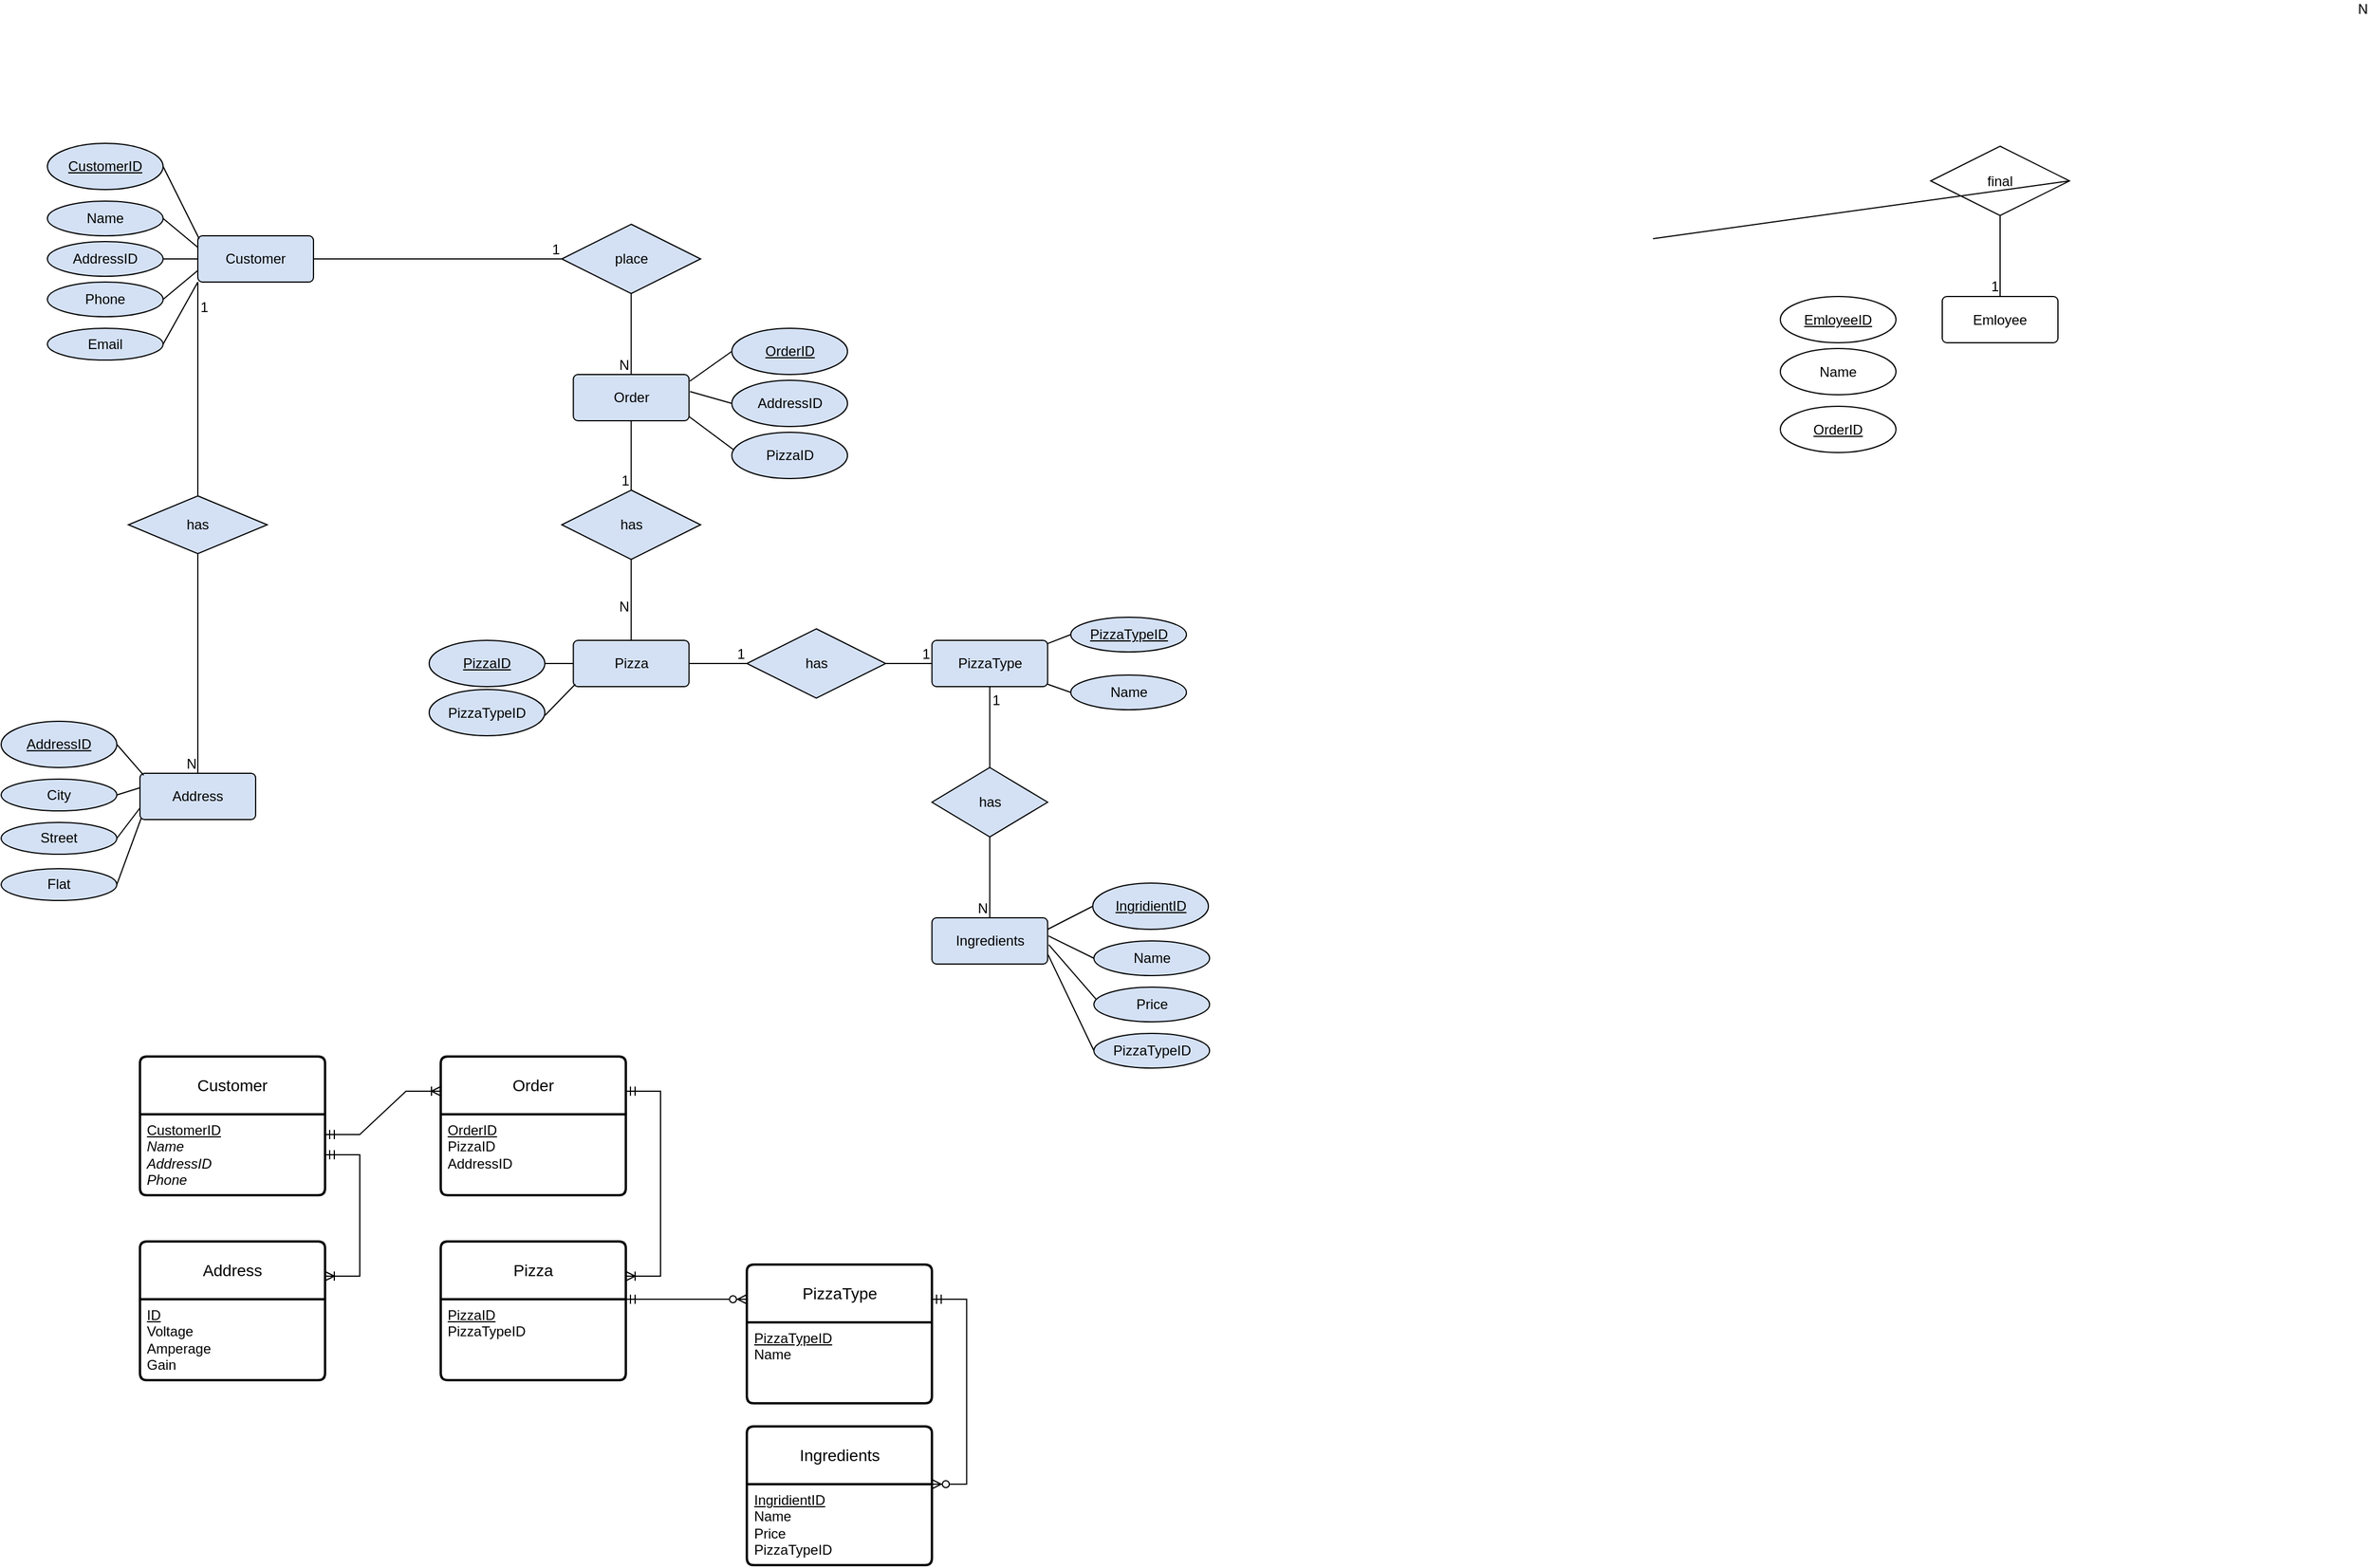 <mxfile version="21.0.2" type="device" pages="2"><diagram name="Страница 1" id="rEciuBfpplDQU4fKzlG1"><mxGraphModel dx="1990" dy="1070" grid="1" gridSize="10" guides="1" tooltips="1" connect="1" arrows="1" fold="1" page="1" pageScale="1" pageWidth="827" pageHeight="1169" math="0" shadow="0"><root><mxCell id="0"/><mxCell id="1" parent="0"/><mxCell id="e5_ZmdrkNntv8bSjDF4--1" value="&lt;div&gt;&lt;br&gt;&lt;/div&gt;&lt;div&gt;Customer&lt;/div&gt;&lt;div&gt;&lt;br&gt;&lt;/div&gt;" style="rounded=1;arcSize=10;whiteSpace=wrap;html=1;align=center;fillColor=#D4E1F5;" parent="1" vertex="1"><mxGeometry x="450" y="240" width="100" height="40" as="geometry"/></mxCell><mxCell id="e5_ZmdrkNntv8bSjDF4--2" value="CustomerID" style="ellipse;whiteSpace=wrap;html=1;align=center;fontStyle=4;fillColor=#D4E1F5;" parent="1" vertex="1"><mxGeometry x="320" y="160" width="100" height="40" as="geometry"/></mxCell><mxCell id="e5_ZmdrkNntv8bSjDF4--3" value="&lt;div&gt;Address&lt;/div&gt;" style="rounded=1;arcSize=10;whiteSpace=wrap;html=1;align=center;fillColor=#D4E1F5;" parent="1" vertex="1"><mxGeometry x="400" y="705" width="100" height="40" as="geometry"/></mxCell><mxCell id="e5_ZmdrkNntv8bSjDF4--6" value="&lt;div&gt;Order&lt;/div&gt;" style="rounded=1;arcSize=10;whiteSpace=wrap;html=1;align=center;fillColor=#D4E1F5;" parent="1" vertex="1"><mxGeometry x="774.64" y="360" width="100" height="40" as="geometry"/></mxCell><mxCell id="e5_ZmdrkNntv8bSjDF4--9" value="&lt;div&gt;Pizza&lt;/div&gt;" style="rounded=1;arcSize=10;whiteSpace=wrap;html=1;align=center;fillColor=#D4E1F5;" parent="1" vertex="1"><mxGeometry x="774.64" y="590" width="100" height="40" as="geometry"/></mxCell><mxCell id="e5_ZmdrkNntv8bSjDF4--10" value="" style="endArrow=none;html=1;rounded=0;exitX=0.5;exitY=1;exitDx=0;exitDy=0;entryX=0.5;entryY=0;entryDx=0;entryDy=0;fillColor=#D4E1F5;" parent="1" source="e5_ZmdrkNntv8bSjDF4--23" target="e5_ZmdrkNntv8bSjDF4--9" edge="1"><mxGeometry relative="1" as="geometry"><mxPoint x="584.64" y="470" as="sourcePoint"/><mxPoint x="874.64" y="580" as="targetPoint"/></mxGeometry></mxCell><mxCell id="e5_ZmdrkNntv8bSjDF4--11" value="N" style="resizable=0;html=1;whiteSpace=wrap;align=right;verticalAlign=bottom;fillColor=#D4E1F5;" parent="e5_ZmdrkNntv8bSjDF4--10" connectable="0" vertex="1"><mxGeometry x="1" relative="1" as="geometry"><mxPoint y="-21" as="offset"/></mxGeometry></mxCell><mxCell id="e5_ZmdrkNntv8bSjDF4--12" value="&lt;div&gt;PizzaType&lt;/div&gt;" style="rounded=1;arcSize=10;whiteSpace=wrap;html=1;align=center;fillColor=#D4E1F5;" parent="1" vertex="1"><mxGeometry x="1084.64" y="590" width="100" height="40" as="geometry"/></mxCell><mxCell id="e5_ZmdrkNntv8bSjDF4--13" value="place" style="shape=rhombus;perimeter=rhombusPerimeter;whiteSpace=wrap;html=1;align=center;fillColor=#D4E1F5;" parent="1" vertex="1"><mxGeometry x="764.64" y="230" width="120" height="60" as="geometry"/></mxCell><mxCell id="e5_ZmdrkNntv8bSjDF4--14" value="has" style="shape=rhombus;perimeter=rhombusPerimeter;whiteSpace=wrap;html=1;align=center;fillColor=#D4E1F5;" parent="1" vertex="1"><mxGeometry x="390" y="465" width="120" height="50" as="geometry"/></mxCell><mxCell id="e5_ZmdrkNntv8bSjDF4--15" value="" style="endArrow=none;html=1;rounded=0;entryX=0;entryY=1;entryDx=0;entryDy=0;exitX=0.5;exitY=0;exitDx=0;exitDy=0;fillColor=#D4E1F5;" parent="1" source="e5_ZmdrkNntv8bSjDF4--14" target="e5_ZmdrkNntv8bSjDF4--1" edge="1"><mxGeometry relative="1" as="geometry"><mxPoint x="410" y="460" as="sourcePoint"/><mxPoint x="570" y="460" as="targetPoint"/><Array as="points"><mxPoint x="450" y="280"/></Array></mxGeometry></mxCell><mxCell id="e5_ZmdrkNntv8bSjDF4--16" value="1" style="resizable=0;html=1;whiteSpace=wrap;align=right;verticalAlign=bottom;fillColor=#D4E1F5;" parent="e5_ZmdrkNntv8bSjDF4--15" connectable="0" vertex="1"><mxGeometry x="1" relative="1" as="geometry"><mxPoint x="10" y="30" as="offset"/></mxGeometry></mxCell><mxCell id="e5_ZmdrkNntv8bSjDF4--17" value="" style="endArrow=none;html=1;rounded=0;exitX=0.5;exitY=1;exitDx=0;exitDy=0;entryX=0.5;entryY=0;entryDx=0;entryDy=0;fillColor=#D4E1F5;" parent="1" source="e5_ZmdrkNntv8bSjDF4--14" target="e5_ZmdrkNntv8bSjDF4--3" edge="1"><mxGeometry relative="1" as="geometry"><mxPoint x="670" y="717.5" as="sourcePoint"/><mxPoint x="830" y="717.5" as="targetPoint"/></mxGeometry></mxCell><mxCell id="e5_ZmdrkNntv8bSjDF4--18" value="N" style="resizable=0;html=1;whiteSpace=wrap;align=right;verticalAlign=bottom;fillColor=#D4E1F5;" parent="e5_ZmdrkNntv8bSjDF4--17" connectable="0" vertex="1"><mxGeometry x="1" relative="1" as="geometry"/></mxCell><mxCell id="e5_ZmdrkNntv8bSjDF4--19" value="" style="endArrow=none;html=1;rounded=0;exitX=1;exitY=0.5;exitDx=0;exitDy=0;entryX=0;entryY=0.5;entryDx=0;entryDy=0;fillColor=#D4E1F5;" parent="1" source="e5_ZmdrkNntv8bSjDF4--1" target="e5_ZmdrkNntv8bSjDF4--13" edge="1"><mxGeometry relative="1" as="geometry"><mxPoint x="410" y="460" as="sourcePoint"/><mxPoint x="570" y="460" as="targetPoint"/></mxGeometry></mxCell><mxCell id="e5_ZmdrkNntv8bSjDF4--20" value="1" style="resizable=0;html=1;whiteSpace=wrap;align=right;verticalAlign=bottom;fillColor=#D4E1F5;" parent="e5_ZmdrkNntv8bSjDF4--19" connectable="0" vertex="1"><mxGeometry x="1" relative="1" as="geometry"/></mxCell><mxCell id="e5_ZmdrkNntv8bSjDF4--21" value="" style="endArrow=none;html=1;rounded=0;entryX=0.5;entryY=0;entryDx=0;entryDy=0;fillColor=#D4E1F5;" parent="1" source="e5_ZmdrkNntv8bSjDF4--13" target="e5_ZmdrkNntv8bSjDF4--6" edge="1"><mxGeometry relative="1" as="geometry"><mxPoint x="494.64" y="430" as="sourcePoint"/><mxPoint x="654.64" y="430" as="targetPoint"/></mxGeometry></mxCell><mxCell id="e5_ZmdrkNntv8bSjDF4--22" value="N" style="resizable=0;html=1;whiteSpace=wrap;align=right;verticalAlign=bottom;fillColor=#D4E1F5;" parent="e5_ZmdrkNntv8bSjDF4--21" connectable="0" vertex="1"><mxGeometry x="1" relative="1" as="geometry"/></mxCell><mxCell id="e5_ZmdrkNntv8bSjDF4--23" value="has" style="shape=rhombus;perimeter=rhombusPerimeter;whiteSpace=wrap;html=1;align=center;fillColor=#D4E1F5;" parent="1" vertex="1"><mxGeometry x="764.64" y="460" width="120" height="60" as="geometry"/></mxCell><mxCell id="e5_ZmdrkNntv8bSjDF4--24" value="" style="endArrow=none;html=1;rounded=0;exitX=0.5;exitY=1;exitDx=0;exitDy=0;fillColor=#D4E1F5;" parent="1" source="e5_ZmdrkNntv8bSjDF4--6" target="e5_ZmdrkNntv8bSjDF4--23" edge="1"><mxGeometry relative="1" as="geometry"><mxPoint x="494.64" y="470" as="sourcePoint"/><mxPoint x="654.64" y="470" as="targetPoint"/></mxGeometry></mxCell><mxCell id="e5_ZmdrkNntv8bSjDF4--25" value="1" style="resizable=0;html=1;whiteSpace=wrap;align=right;verticalAlign=bottom;fillColor=#D4E1F5;" parent="e5_ZmdrkNntv8bSjDF4--24" connectable="0" vertex="1"><mxGeometry x="1" relative="1" as="geometry"/></mxCell><mxCell id="e5_ZmdrkNntv8bSjDF4--26" value="has" style="shape=rhombus;perimeter=rhombusPerimeter;whiteSpace=wrap;html=1;align=center;fillColor=#D4E1F5;" parent="1" vertex="1"><mxGeometry x="924.64" y="580" width="120" height="60" as="geometry"/></mxCell><mxCell id="e5_ZmdrkNntv8bSjDF4--27" value="" style="endArrow=none;html=1;rounded=0;exitX=1;exitY=0.5;exitDx=0;exitDy=0;entryX=0;entryY=0.5;entryDx=0;entryDy=0;fillColor=#D4E1F5;" parent="1" source="e5_ZmdrkNntv8bSjDF4--9" target="e5_ZmdrkNntv8bSjDF4--26" edge="1"><mxGeometry relative="1" as="geometry"><mxPoint x="824.64" y="580" as="sourcePoint"/><mxPoint x="984.64" y="580" as="targetPoint"/></mxGeometry></mxCell><mxCell id="e5_ZmdrkNntv8bSjDF4--28" value="1" style="resizable=0;html=1;whiteSpace=wrap;align=right;verticalAlign=bottom;fillColor=#D4E1F5;" parent="e5_ZmdrkNntv8bSjDF4--27" connectable="0" vertex="1"><mxGeometry x="1" relative="1" as="geometry"/></mxCell><mxCell id="e5_ZmdrkNntv8bSjDF4--30" value="" style="endArrow=none;html=1;rounded=0;exitX=1;exitY=0.5;exitDx=0;exitDy=0;entryX=0;entryY=0.5;entryDx=0;entryDy=0;fillColor=#D4E1F5;" parent="1" source="e5_ZmdrkNntv8bSjDF4--26" target="e5_ZmdrkNntv8bSjDF4--12" edge="1"><mxGeometry relative="1" as="geometry"><mxPoint x="824.64" y="580" as="sourcePoint"/><mxPoint x="984.64" y="580" as="targetPoint"/></mxGeometry></mxCell><mxCell id="e5_ZmdrkNntv8bSjDF4--31" value="1" style="resizable=0;html=1;whiteSpace=wrap;align=right;verticalAlign=bottom;fillColor=#D4E1F5;" parent="e5_ZmdrkNntv8bSjDF4--30" connectable="0" vertex="1"><mxGeometry x="1" relative="1" as="geometry"/></mxCell><mxCell id="e5_ZmdrkNntv8bSjDF4--32" value="has" style="shape=rhombus;perimeter=rhombusPerimeter;whiteSpace=wrap;html=1;align=center;fillColor=#D4E1F5;" parent="1" vertex="1"><mxGeometry x="1084.64" y="700" width="100" height="60" as="geometry"/></mxCell><mxCell id="e5_ZmdrkNntv8bSjDF4--34" value="Ingredients" style="rounded=1;arcSize=10;whiteSpace=wrap;html=1;align=center;fillColor=#D4E1F5;" parent="1" vertex="1"><mxGeometry x="1084.64" y="830" width="100" height="40" as="geometry"/></mxCell><mxCell id="e5_ZmdrkNntv8bSjDF4--35" value="" style="endArrow=none;html=1;rounded=0;exitX=0.5;exitY=1;exitDx=0;exitDy=0;entryX=0.5;entryY=0;entryDx=0;entryDy=0;fillColor=#D4E1F5;" parent="1" source="e5_ZmdrkNntv8bSjDF4--12" target="e5_ZmdrkNntv8bSjDF4--32" edge="1"><mxGeometry relative="1" as="geometry"><mxPoint x="784.64" y="680" as="sourcePoint"/><mxPoint x="1134.64" y="690" as="targetPoint"/></mxGeometry></mxCell><mxCell id="e5_ZmdrkNntv8bSjDF4--36" value="1" style="resizable=0;html=1;whiteSpace=wrap;align=left;verticalAlign=bottom;fillColor=#D4E1F5;" parent="e5_ZmdrkNntv8bSjDF4--35" connectable="0" vertex="1"><mxGeometry x="-1" relative="1" as="geometry"><mxPoint y="20" as="offset"/></mxGeometry></mxCell><mxCell id="e5_ZmdrkNntv8bSjDF4--39" value="" style="endArrow=none;html=1;rounded=0;exitX=0.5;exitY=1;exitDx=0;exitDy=0;entryX=0.5;entryY=0;entryDx=0;entryDy=0;fillColor=#D4E1F5;" parent="1" source="e5_ZmdrkNntv8bSjDF4--32" target="e5_ZmdrkNntv8bSjDF4--34" edge="1"><mxGeometry relative="1" as="geometry"><mxPoint x="794.64" y="710" as="sourcePoint"/><mxPoint x="1141.64" y="830" as="targetPoint"/></mxGeometry></mxCell><mxCell id="e5_ZmdrkNntv8bSjDF4--40" value="N" style="resizable=0;html=1;whiteSpace=wrap;align=right;verticalAlign=bottom;fillColor=#D4E1F5;" parent="e5_ZmdrkNntv8bSjDF4--39" connectable="0" vertex="1"><mxGeometry x="1" relative="1" as="geometry"/></mxCell><mxCell id="e5_ZmdrkNntv8bSjDF4--41" value="&lt;div&gt;Emloyee&lt;/div&gt;" style="rounded=1;arcSize=10;whiteSpace=wrap;html=1;align=center;" parent="1" vertex="1"><mxGeometry x="1958" y="292.5" width="100" height="40" as="geometry"/></mxCell><mxCell id="e5_ZmdrkNntv8bSjDF4--42" value="final" style="shape=rhombus;perimeter=rhombusPerimeter;whiteSpace=wrap;html=1;align=center;" parent="1" vertex="1"><mxGeometry x="1948" y="162.5" width="120" height="60" as="geometry"/></mxCell><mxCell id="e5_ZmdrkNntv8bSjDF4--43" value="" style="endArrow=none;html=1;rounded=0;exitX=1;exitY=0.5;exitDx=0;exitDy=0;" parent="1" source="e5_ZmdrkNntv8bSjDF4--42" edge="1"><mxGeometry relative="1" as="geometry"><mxPoint x="978" y="582.5" as="sourcePoint"/><mxPoint x="1708" y="242.5" as="targetPoint"/></mxGeometry></mxCell><mxCell id="e5_ZmdrkNntv8bSjDF4--44" value="N" style="resizable=0;html=1;whiteSpace=wrap;align=right;verticalAlign=bottom;" parent="e5_ZmdrkNntv8bSjDF4--43" connectable="0" vertex="1"><mxGeometry x="1" relative="1" as="geometry"><mxPoint x="620" y="-190" as="offset"/></mxGeometry></mxCell><mxCell id="e5_ZmdrkNntv8bSjDF4--45" value="" style="endArrow=none;html=1;rounded=0;exitX=0.5;exitY=1;exitDx=0;exitDy=0;entryX=0.5;entryY=0;entryDx=0;entryDy=0;" parent="1" source="e5_ZmdrkNntv8bSjDF4--42" target="e5_ZmdrkNntv8bSjDF4--41" edge="1"><mxGeometry relative="1" as="geometry"><mxPoint x="1958" y="352.5" as="sourcePoint"/><mxPoint x="2118" y="352.5" as="targetPoint"/></mxGeometry></mxCell><mxCell id="e5_ZmdrkNntv8bSjDF4--46" value="1" style="resizable=0;html=1;whiteSpace=wrap;align=right;verticalAlign=bottom;" parent="e5_ZmdrkNntv8bSjDF4--45" connectable="0" vertex="1"><mxGeometry x="1" relative="1" as="geometry"/></mxCell><mxCell id="e5_ZmdrkNntv8bSjDF4--47" value="AddressID" style="ellipse;whiteSpace=wrap;html=1;align=center;fontStyle=4;fillColor=#D4E1F5;" parent="1" vertex="1"><mxGeometry x="280" y="660" width="100" height="40" as="geometry"/></mxCell><mxCell id="e5_ZmdrkNntv8bSjDF4--48" value="City" style="ellipse;whiteSpace=wrap;html=1;align=center;fillColor=#D4E1F5;" parent="1" vertex="1"><mxGeometry x="280" y="710" width="100" height="27.5" as="geometry"/></mxCell><mxCell id="e5_ZmdrkNntv8bSjDF4--49" value="Street" style="ellipse;whiteSpace=wrap;html=1;align=center;fillColor=#D4E1F5;" parent="1" vertex="1"><mxGeometry x="280" y="747.5" width="100" height="27.5" as="geometry"/></mxCell><mxCell id="e5_ZmdrkNntv8bSjDF4--51" value="Flat" style="ellipse;whiteSpace=wrap;html=1;align=center;fillColor=#D4E1F5;" parent="1" vertex="1"><mxGeometry x="280" y="787.5" width="100" height="27.5" as="geometry"/></mxCell><mxCell id="e5_ZmdrkNntv8bSjDF4--52" value="Name" style="ellipse;whiteSpace=wrap;html=1;align=center;fillColor=#D4E1F5;" parent="1" vertex="1"><mxGeometry x="320" y="210" width="100" height="30" as="geometry"/></mxCell><mxCell id="e5_ZmdrkNntv8bSjDF4--53" value="AddressID" style="ellipse;whiteSpace=wrap;html=1;align=center;fillColor=#D4E1F5;" parent="1" vertex="1"><mxGeometry x="320" y="245" width="100" height="30" as="geometry"/></mxCell><mxCell id="e5_ZmdrkNntv8bSjDF4--55" value="Phone" style="ellipse;whiteSpace=wrap;html=1;align=center;fillColor=#D4E1F5;" parent="1" vertex="1"><mxGeometry x="320" y="280" width="100" height="30" as="geometry"/></mxCell><mxCell id="e5_ZmdrkNntv8bSjDF4--56" value="Email" style="ellipse;whiteSpace=wrap;html=1;align=center;fillColor=#D4E1F5;" parent="1" vertex="1"><mxGeometry x="320" y="320" width="100" height="27.5" as="geometry"/></mxCell><mxCell id="e5_ZmdrkNntv8bSjDF4--57" value="AddressID" style="ellipse;whiteSpace=wrap;html=1;align=center;fillColor=#D4E1F5;" parent="1" vertex="1"><mxGeometry x="911.64" y="365" width="100" height="40" as="geometry"/></mxCell><mxCell id="e5_ZmdrkNntv8bSjDF4--58" value="&lt;div&gt;PizzaID&lt;/div&gt;" style="ellipse;whiteSpace=wrap;html=1;align=center;fillColor=#D4E1F5;" parent="1" vertex="1"><mxGeometry x="911.64" y="410" width="100" height="40" as="geometry"/></mxCell><mxCell id="e5_ZmdrkNntv8bSjDF4--62" value="OrderID" style="ellipse;whiteSpace=wrap;html=1;align=center;fontStyle=4;fillColor=#D4E1F5;" parent="1" vertex="1"><mxGeometry x="911.64" y="320" width="100" height="40" as="geometry"/></mxCell><mxCell id="e5_ZmdrkNntv8bSjDF4--65" value="OrderID" style="ellipse;whiteSpace=wrap;html=1;align=center;fontStyle=4;" parent="1" vertex="1"><mxGeometry x="1818" y="387.5" width="100" height="40" as="geometry"/></mxCell><mxCell id="e5_ZmdrkNntv8bSjDF4--66" value="EmloyeeID" style="ellipse;whiteSpace=wrap;html=1;align=center;fontStyle=4;" parent="1" vertex="1"><mxGeometry x="1818" y="292.5" width="100" height="40" as="geometry"/></mxCell><mxCell id="e5_ZmdrkNntv8bSjDF4--68" value="Name" style="ellipse;whiteSpace=wrap;html=1;align=center;" parent="1" vertex="1"><mxGeometry x="1818" y="337.5" width="100" height="40" as="geometry"/></mxCell><mxCell id="e5_ZmdrkNntv8bSjDF4--70" value="PizzaTypeID" style="ellipse;whiteSpace=wrap;html=1;align=center;fillColor=#D4E1F5;" parent="1" vertex="1"><mxGeometry x="650" y="632.5" width="100" height="40" as="geometry"/></mxCell><mxCell id="e5_ZmdrkNntv8bSjDF4--72" value="PizzaID" style="ellipse;whiteSpace=wrap;html=1;align=center;fontStyle=4;fillColor=#D4E1F5;" parent="1" vertex="1"><mxGeometry x="650" y="590" width="100" height="40" as="geometry"/></mxCell><mxCell id="e5_ZmdrkNntv8bSjDF4--74" value="PizzaTypeID" style="ellipse;whiteSpace=wrap;html=1;align=center;fontStyle=4;fillColor=#D4E1F5;" parent="1" vertex="1"><mxGeometry x="1204.64" y="570" width="100" height="30" as="geometry"/></mxCell><mxCell id="e5_ZmdrkNntv8bSjDF4--75" value="IngridientID" style="ellipse;whiteSpace=wrap;html=1;align=center;fontStyle=4;fillColor=#D4E1F5;" parent="1" vertex="1"><mxGeometry x="1223.64" y="800" width="100" height="40" as="geometry"/></mxCell><mxCell id="e5_ZmdrkNntv8bSjDF4--76" value="Name" style="ellipse;whiteSpace=wrap;html=1;align=center;fillColor=#D4E1F5;" parent="1" vertex="1"><mxGeometry x="1224.64" y="850" width="100" height="29.99" as="geometry"/></mxCell><mxCell id="e5_ZmdrkNntv8bSjDF4--79" value="Name" style="ellipse;whiteSpace=wrap;html=1;align=center;fillColor=#D4E1F5;" parent="1" vertex="1"><mxGeometry x="1204.64" y="620" width="100" height="30" as="geometry"/></mxCell><mxCell id="e5_ZmdrkNntv8bSjDF4--80" value="Price" style="ellipse;whiteSpace=wrap;html=1;align=center;fillColor=#D4E1F5;" parent="1" vertex="1"><mxGeometry x="1224.64" y="889.99" width="100" height="30" as="geometry"/></mxCell><mxCell id="26LUE1kCoCb-VKDaHnzm-1" value="PizzaTypeID" style="ellipse;whiteSpace=wrap;html=1;align=center;fillColor=#D4E1F5;" vertex="1" parent="1"><mxGeometry x="1224.64" y="929.99" width="100" height="29.99" as="geometry"/></mxCell><mxCell id="26LUE1kCoCb-VKDaHnzm-5" value="" style="endArrow=none;html=1;rounded=0;exitX=0.998;exitY=0.947;exitDx=0;exitDy=0;entryX=0;entryY=0.5;entryDx=0;entryDy=0;exitPerimeter=0;fillColor=#D4E1F5;" edge="1" parent="1" source="e5_ZmdrkNntv8bSjDF4--12" target="e5_ZmdrkNntv8bSjDF4--79"><mxGeometry width="50" height="50" relative="1" as="geometry"><mxPoint x="1225.64" y="710" as="sourcePoint"/><mxPoint x="1275.64" y="660" as="targetPoint"/></mxGeometry></mxCell><mxCell id="26LUE1kCoCb-VKDaHnzm-7" value="" style="endArrow=none;html=1;rounded=0;exitX=1.002;exitY=0.067;exitDx=0;exitDy=0;exitPerimeter=0;entryX=0;entryY=0.5;entryDx=0;entryDy=0;fillColor=#D4E1F5;" edge="1" parent="1" source="e5_ZmdrkNntv8bSjDF4--12" target="e5_ZmdrkNntv8bSjDF4--74"><mxGeometry width="50" height="50" relative="1" as="geometry"><mxPoint x="1154.64" y="630" as="sourcePoint"/><mxPoint x="1214.64" y="580" as="targetPoint"/></mxGeometry></mxCell><mxCell id="26LUE1kCoCb-VKDaHnzm-8" value="" style="endArrow=none;html=1;rounded=0;entryX=0;entryY=0.5;entryDx=0;entryDy=0;exitX=1;exitY=0.25;exitDx=0;exitDy=0;fillColor=#D4E1F5;" edge="1" parent="1" source="e5_ZmdrkNntv8bSjDF4--34" target="e5_ZmdrkNntv8bSjDF4--75"><mxGeometry width="50" height="50" relative="1" as="geometry"><mxPoint x="1194.64" y="820" as="sourcePoint"/><mxPoint x="1214.64" y="853.5" as="targetPoint"/></mxGeometry></mxCell><mxCell id="26LUE1kCoCb-VKDaHnzm-9" value="" style="endArrow=none;html=1;rounded=0;entryX=0;entryY=0.5;entryDx=0;entryDy=0;exitX=1.007;exitY=0.393;exitDx=0;exitDy=0;exitPerimeter=0;fillColor=#D4E1F5;" edge="1" parent="1" source="e5_ZmdrkNntv8bSjDF4--34" target="e5_ZmdrkNntv8bSjDF4--76"><mxGeometry width="50" height="50" relative="1" as="geometry"><mxPoint x="1184.64" y="850" as="sourcePoint"/><mxPoint x="1223.64" y="848" as="targetPoint"/></mxGeometry></mxCell><mxCell id="26LUE1kCoCb-VKDaHnzm-10" value="" style="endArrow=none;html=1;rounded=0;entryX=0.022;entryY=0.36;entryDx=0;entryDy=0;entryPerimeter=0;exitX=1.01;exitY=0.582;exitDx=0;exitDy=0;exitPerimeter=0;fillColor=#D4E1F5;" edge="1" parent="1" source="e5_ZmdrkNntv8bSjDF4--34" target="e5_ZmdrkNntv8bSjDF4--80"><mxGeometry width="50" height="50" relative="1" as="geometry"><mxPoint x="1184.64" y="860" as="sourcePoint"/><mxPoint x="1213.64" y="879" as="targetPoint"/></mxGeometry></mxCell><mxCell id="26LUE1kCoCb-VKDaHnzm-11" value="" style="endArrow=none;html=1;rounded=0;entryX=0;entryY=0.5;entryDx=0;entryDy=0;exitX=1.004;exitY=0.799;exitDx=0;exitDy=0;exitPerimeter=0;fillColor=#D4E1F5;" edge="1" parent="1" source="e5_ZmdrkNntv8bSjDF4--34" target="26LUE1kCoCb-VKDaHnzm-1"><mxGeometry width="50" height="50" relative="1" as="geometry"><mxPoint x="1184.64" y="870" as="sourcePoint"/><mxPoint x="1235.64" y="931" as="targetPoint"/></mxGeometry></mxCell><mxCell id="26LUE1kCoCb-VKDaHnzm-14" value="" style="endArrow=none;html=1;rounded=0;entryX=0.017;entryY=0.947;entryDx=0;entryDy=0;exitX=1;exitY=0.563;exitDx=0;exitDy=0;entryPerimeter=0;exitPerimeter=0;fillColor=#D4E1F5;" edge="1" parent="1" source="e5_ZmdrkNntv8bSjDF4--70" target="e5_ZmdrkNntv8bSjDF4--9"><mxGeometry relative="1" as="geometry"><mxPoint x="749.995" y="645.858" as="sourcePoint"/><mxPoint x="864.64" y="680" as="targetPoint"/></mxGeometry></mxCell><mxCell id="26LUE1kCoCb-VKDaHnzm-15" value="" style="endArrow=none;html=1;rounded=0;entryX=0;entryY=0.5;entryDx=0;entryDy=0;exitX=1.007;exitY=0.144;exitDx=0;exitDy=0;exitPerimeter=0;fillColor=#D4E1F5;" edge="1" parent="1" source="e5_ZmdrkNntv8bSjDF4--6" target="e5_ZmdrkNntv8bSjDF4--62"><mxGeometry relative="1" as="geometry"><mxPoint x="844.64" y="390" as="sourcePoint"/><mxPoint x="1004.64" y="390" as="targetPoint"/></mxGeometry></mxCell><mxCell id="26LUE1kCoCb-VKDaHnzm-16" value="" style="endArrow=none;html=1;rounded=0;entryX=0;entryY=0.5;entryDx=0;entryDy=0;exitX=1.009;exitY=0.369;exitDx=0;exitDy=0;exitPerimeter=0;fillColor=#D4E1F5;" edge="1" parent="1" source="e5_ZmdrkNntv8bSjDF4--6" target="e5_ZmdrkNntv8bSjDF4--57"><mxGeometry relative="1" as="geometry"><mxPoint x="884.64" y="380" as="sourcePoint"/><mxPoint x="921.64" y="350" as="targetPoint"/></mxGeometry></mxCell><mxCell id="26LUE1kCoCb-VKDaHnzm-17" value="" style="endArrow=none;html=1;rounded=0;entryX=0.021;entryY=0.388;entryDx=0;entryDy=0;exitX=1.002;exitY=0.913;exitDx=0;exitDy=0;entryPerimeter=0;exitPerimeter=0;fillColor=#D4E1F5;" edge="1" parent="1" source="e5_ZmdrkNntv8bSjDF4--6" target="e5_ZmdrkNntv8bSjDF4--58"><mxGeometry relative="1" as="geometry"><mxPoint x="874.64" y="410" as="sourcePoint"/><mxPoint x="911.64" y="415" as="targetPoint"/></mxGeometry></mxCell><mxCell id="26LUE1kCoCb-VKDaHnzm-19" value="" style="endArrow=none;html=1;rounded=0;entryX=0;entryY=0.5;entryDx=0;entryDy=0;exitX=1;exitY=0.5;exitDx=0;exitDy=0;fillColor=#D4E1F5;" edge="1" parent="1" source="e5_ZmdrkNntv8bSjDF4--72" target="e5_ZmdrkNntv8bSjDF4--9"><mxGeometry relative="1" as="geometry"><mxPoint x="759.995" y="655.858" as="sourcePoint"/><mxPoint x="786" y="638" as="targetPoint"/></mxGeometry></mxCell><mxCell id="26LUE1kCoCb-VKDaHnzm-20" value="" style="endArrow=none;html=1;rounded=0;exitX=1;exitY=0.5;exitDx=0;exitDy=0;entryX=0.012;entryY=0.066;entryDx=0;entryDy=0;entryPerimeter=0;fillColor=#D4E1F5;" edge="1" parent="1" source="e5_ZmdrkNntv8bSjDF4--2" target="e5_ZmdrkNntv8bSjDF4--1"><mxGeometry width="50" height="50" relative="1" as="geometry"><mxPoint x="570" y="190" as="sourcePoint"/><mxPoint x="450" y="240" as="targetPoint"/></mxGeometry></mxCell><mxCell id="26LUE1kCoCb-VKDaHnzm-21" value="" style="endArrow=none;html=1;rounded=0;exitX=1;exitY=0.5;exitDx=0;exitDy=0;entryX=0;entryY=0.25;entryDx=0;entryDy=0;fillColor=#D4E1F5;" edge="1" parent="1" source="e5_ZmdrkNntv8bSjDF4--52" target="e5_ZmdrkNntv8bSjDF4--1"><mxGeometry width="50" height="50" relative="1" as="geometry"><mxPoint x="430" y="190" as="sourcePoint"/><mxPoint x="460" y="250" as="targetPoint"/></mxGeometry></mxCell><mxCell id="26LUE1kCoCb-VKDaHnzm-22" value="" style="endArrow=none;html=1;rounded=0;exitX=1;exitY=0.5;exitDx=0;exitDy=0;entryX=0;entryY=0.5;entryDx=0;entryDy=0;fillColor=#D4E1F5;" edge="1" parent="1" source="e5_ZmdrkNntv8bSjDF4--53" target="e5_ZmdrkNntv8bSjDF4--1"><mxGeometry width="50" height="50" relative="1" as="geometry"><mxPoint x="440" y="200" as="sourcePoint"/><mxPoint x="440" y="260" as="targetPoint"/></mxGeometry></mxCell><mxCell id="26LUE1kCoCb-VKDaHnzm-23" value="" style="endArrow=none;html=1;rounded=0;exitX=1;exitY=0.5;exitDx=0;exitDy=0;entryX=0;entryY=0.75;entryDx=0;entryDy=0;fillColor=#D4E1F5;" edge="1" parent="1" source="e5_ZmdrkNntv8bSjDF4--55" target="e5_ZmdrkNntv8bSjDF4--1"><mxGeometry width="50" height="50" relative="1" as="geometry"><mxPoint x="450" y="210" as="sourcePoint"/><mxPoint x="480" y="270" as="targetPoint"/></mxGeometry></mxCell><mxCell id="26LUE1kCoCb-VKDaHnzm-24" value="" style="endArrow=none;html=1;rounded=0;exitX=1;exitY=0.5;exitDx=0;exitDy=0;fillColor=#D4E1F5;" edge="1" parent="1" source="e5_ZmdrkNntv8bSjDF4--56"><mxGeometry width="50" height="50" relative="1" as="geometry"><mxPoint x="460" y="220" as="sourcePoint"/><mxPoint x="450" y="280" as="targetPoint"/></mxGeometry></mxCell><mxCell id="26LUE1kCoCb-VKDaHnzm-25" value="" style="endArrow=none;html=1;rounded=0;exitX=1;exitY=0.5;exitDx=0;exitDy=0;entryX=0.032;entryY=0.043;entryDx=0;entryDy=0;entryPerimeter=0;fillColor=#D4E1F5;" edge="1" parent="1" source="e5_ZmdrkNntv8bSjDF4--47" target="e5_ZmdrkNntv8bSjDF4--3"><mxGeometry width="50" height="50" relative="1" as="geometry"><mxPoint x="530" y="707.5" as="sourcePoint"/><mxPoint x="580" y="657.5" as="targetPoint"/></mxGeometry></mxCell><mxCell id="26LUE1kCoCb-VKDaHnzm-26" value="" style="endArrow=none;html=1;rounded=0;exitX=1;exitY=0.5;exitDx=0;exitDy=0;fillColor=#D4E1F5;" edge="1" parent="1" source="e5_ZmdrkNntv8bSjDF4--48"><mxGeometry width="50" height="50" relative="1" as="geometry"><mxPoint x="530" y="707.5" as="sourcePoint"/><mxPoint x="400" y="717.5" as="targetPoint"/></mxGeometry></mxCell><mxCell id="26LUE1kCoCb-VKDaHnzm-27" value="" style="endArrow=none;html=1;rounded=0;exitX=1;exitY=0.5;exitDx=0;exitDy=0;entryX=0;entryY=0.75;entryDx=0;entryDy=0;fillColor=#D4E1F5;" edge="1" parent="1" source="e5_ZmdrkNntv8bSjDF4--49" target="e5_ZmdrkNntv8bSjDF4--3"><mxGeometry width="50" height="50" relative="1" as="geometry"><mxPoint x="390" y="740.5" as="sourcePoint"/><mxPoint x="400" y="747.5" as="targetPoint"/></mxGeometry></mxCell><mxCell id="26LUE1kCoCb-VKDaHnzm-28" value="" style="endArrow=none;html=1;rounded=0;exitX=1;exitY=0.5;exitDx=0;exitDy=0;entryX=0.011;entryY=0.967;entryDx=0;entryDy=0;entryPerimeter=0;fillColor=#D4E1F5;" edge="1" parent="1" source="e5_ZmdrkNntv8bSjDF4--51" target="e5_ZmdrkNntv8bSjDF4--3"><mxGeometry width="50" height="50" relative="1" as="geometry"><mxPoint x="400" y="750.5" as="sourcePoint"/><mxPoint x="400" y="747.5" as="targetPoint"/></mxGeometry></mxCell><mxCell id="Sd4yWFBr7JTk43pTWNVc-1" value="Pizza" style="swimlane;childLayout=stackLayout;horizontal=1;startSize=50;horizontalStack=0;rounded=1;fontSize=14;fontStyle=0;strokeWidth=2;resizeParent=0;resizeLast=1;shadow=0;dashed=0;align=center;arcSize=4;whiteSpace=wrap;html=1;" vertex="1" parent="1"><mxGeometry x="660" y="1110" width="160" height="120" as="geometry"/></mxCell><mxCell id="Sd4yWFBr7JTk43pTWNVc-2" value="&lt;u&gt;PizzaID&lt;/u&gt;&lt;br&gt;PizzaTypeID&lt;i&gt; &lt;br&gt;&lt;/i&gt;" style="align=left;strokeColor=none;fillColor=none;spacingLeft=4;fontSize=12;verticalAlign=top;resizable=0;rotatable=0;part=1;html=1;" vertex="1" parent="Sd4yWFBr7JTk43pTWNVc-1"><mxGeometry y="50" width="160" height="70" as="geometry"/></mxCell><mxCell id="Sd4yWFBr7JTk43pTWNVc-3" value="&lt;div&gt;PizzaType&lt;/div&gt;" style="swimlane;childLayout=stackLayout;horizontal=1;startSize=50;horizontalStack=0;rounded=1;fontSize=14;fontStyle=0;strokeWidth=2;resizeParent=0;resizeLast=1;shadow=0;dashed=0;align=center;arcSize=4;whiteSpace=wrap;html=1;" vertex="1" parent="1"><mxGeometry x="924.64" y="1130" width="160" height="120" as="geometry"/></mxCell><mxCell id="Sd4yWFBr7JTk43pTWNVc-4" value="&lt;div&gt;&lt;u&gt;PizzaTypeID&lt;/u&gt;&lt;br&gt;&lt;/div&gt;&lt;div&gt;Name&lt;/div&gt;" style="align=left;strokeColor=none;fillColor=none;spacingLeft=4;fontSize=12;verticalAlign=top;resizable=0;rotatable=0;part=1;html=1;" vertex="1" parent="Sd4yWFBr7JTk43pTWNVc-3"><mxGeometry y="50" width="160" height="70" as="geometry"/></mxCell><mxCell id="Sd4yWFBr7JTk43pTWNVc-5" value="&lt;div&gt;Order&lt;/div&gt;" style="swimlane;childLayout=stackLayout;horizontal=1;startSize=50;horizontalStack=0;rounded=1;fontSize=14;fontStyle=0;strokeWidth=2;resizeParent=0;resizeLast=1;shadow=0;dashed=0;align=center;arcSize=4;whiteSpace=wrap;html=1;" vertex="1" parent="1"><mxGeometry x="660" y="950" width="160" height="120" as="geometry"/></mxCell><mxCell id="Sd4yWFBr7JTk43pTWNVc-6" value="&lt;u style=&quot;border-color: var(--border-color);&quot;&gt;OrderID&lt;/u&gt;&lt;br&gt;PizzaID&lt;br&gt;AddressID" style="align=left;strokeColor=none;fillColor=none;spacingLeft=4;fontSize=12;verticalAlign=top;resizable=0;rotatable=0;part=1;html=1;" vertex="1" parent="Sd4yWFBr7JTk43pTWNVc-5"><mxGeometry y="50" width="160" height="70" as="geometry"/></mxCell><mxCell id="Sd4yWFBr7JTk43pTWNVc-7" value="&lt;div&gt;Address&lt;/div&gt;" style="swimlane;childLayout=stackLayout;horizontal=1;startSize=50;horizontalStack=0;rounded=1;fontSize=14;fontStyle=0;strokeWidth=2;resizeParent=0;resizeLast=1;shadow=0;dashed=0;align=center;arcSize=4;whiteSpace=wrap;html=1;" vertex="1" parent="1"><mxGeometry x="400" y="1110" width="160" height="120" as="geometry"/></mxCell><mxCell id="Sd4yWFBr7JTk43pTWNVc-8" value="&lt;u&gt;ID&lt;/u&gt;&lt;br&gt;Voltage&lt;br&gt;Amperage&lt;br&gt;Gain" style="align=left;strokeColor=none;fillColor=none;spacingLeft=4;fontSize=12;verticalAlign=top;resizable=0;rotatable=0;part=1;html=1;" vertex="1" parent="Sd4yWFBr7JTk43pTWNVc-7"><mxGeometry y="50" width="160" height="70" as="geometry"/></mxCell><mxCell id="Sd4yWFBr7JTk43pTWNVc-9" value="" style="edgeStyle=entityRelationEdgeStyle;fontSize=12;html=1;endArrow=ERzeroToMany;startArrow=ERmandOne;rounded=0;exitX=1;exitY=0;exitDx=0;exitDy=0;entryX=0;entryY=0.25;entryDx=0;entryDy=0;" edge="1" parent="1" source="Sd4yWFBr7JTk43pTWNVc-2" target="Sd4yWFBr7JTk43pTWNVc-3"><mxGeometry width="100" height="100" relative="1" as="geometry"><mxPoint x="470" y="1099.99" as="sourcePoint"/><mxPoint x="690" y="1109.99" as="targetPoint"/></mxGeometry></mxCell><mxCell id="Sd4yWFBr7JTk43pTWNVc-18" value="&lt;div&gt;&lt;br&gt;&lt;/div&gt;&lt;div&gt;Customer&lt;/div&gt;&lt;div&gt;&lt;br&gt;&lt;/div&gt;" style="swimlane;childLayout=stackLayout;horizontal=1;startSize=50;horizontalStack=0;rounded=1;fontSize=14;fontStyle=0;strokeWidth=2;resizeParent=0;resizeLast=1;shadow=0;dashed=0;align=center;arcSize=4;whiteSpace=wrap;html=1;" vertex="1" parent="1"><mxGeometry x="400" y="950" width="160" height="120" as="geometry"/></mxCell><mxCell id="Sd4yWFBr7JTk43pTWNVc-19" value="&lt;div&gt;&lt;u&gt;CustomerID&lt;/u&gt;&lt;i&gt;&lt;br&gt;&lt;/i&gt;&lt;/div&gt;&lt;div&gt;&lt;i&gt; Name&lt;/i&gt;&lt;/div&gt;&lt;div&gt;&lt;i&gt;AddressID&lt;/i&gt;&lt;/div&gt;&lt;div&gt;&lt;i&gt;Phone&lt;/i&gt;&lt;/div&gt;&lt;div&gt;&lt;i&gt;&lt;br&gt;&lt;/i&gt;&lt;/div&gt;&lt;div&gt;&lt;i&gt;&lt;br&gt;&lt;/i&gt;&lt;/div&gt;&lt;div&gt;&lt;i&gt;&lt;br&gt;&lt;/i&gt;&lt;/div&gt;" style="align=left;strokeColor=none;fillColor=none;spacingLeft=4;fontSize=12;verticalAlign=top;resizable=0;rotatable=0;part=1;html=1;" vertex="1" parent="Sd4yWFBr7JTk43pTWNVc-18"><mxGeometry y="50" width="160" height="70" as="geometry"/></mxCell><mxCell id="Sd4yWFBr7JTk43pTWNVc-20" value="Ingredients" style="swimlane;childLayout=stackLayout;horizontal=1;startSize=50;horizontalStack=0;rounded=1;fontSize=14;fontStyle=0;strokeWidth=2;resizeParent=0;resizeLast=1;shadow=0;dashed=0;align=center;arcSize=4;whiteSpace=wrap;html=1;" vertex="1" parent="1"><mxGeometry x="924.64" y="1270" width="160" height="120" as="geometry"/></mxCell><mxCell id="Sd4yWFBr7JTk43pTWNVc-21" value="&lt;div&gt;&lt;u&gt;IngridientID&lt;/u&gt;&lt;/div&gt;&lt;div&gt;Name&lt;/div&gt;&lt;div&gt;Price&lt;/div&gt;&lt;div&gt;PizzaTypeID&lt;br&gt;&lt;/div&gt;" style="align=left;strokeColor=none;fillColor=none;spacingLeft=4;fontSize=12;verticalAlign=top;resizable=0;rotatable=0;part=1;html=1;" vertex="1" parent="Sd4yWFBr7JTk43pTWNVc-20"><mxGeometry y="50" width="160" height="70" as="geometry"/></mxCell><mxCell id="5xk04fmuVVSlOlEScBGj-6" value="" style="edgeStyle=entityRelationEdgeStyle;fontSize=12;html=1;endArrow=ERoneToMany;startArrow=ERmandOne;rounded=0;exitX=1;exitY=0.5;exitDx=0;exitDy=0;entryX=1;entryY=0.25;entryDx=0;entryDy=0;" edge="1" parent="1" source="Sd4yWFBr7JTk43pTWNVc-19" target="Sd4yWFBr7JTk43pTWNVc-7"><mxGeometry width="100" height="100" relative="1" as="geometry"><mxPoint x="290" y="1000" as="sourcePoint"/><mxPoint x="590" y="1130" as="targetPoint"/></mxGeometry></mxCell><mxCell id="5xk04fmuVVSlOlEScBGj-7" value="" style="edgeStyle=entityRelationEdgeStyle;fontSize=12;html=1;endArrow=ERoneToMany;startArrow=ERmandOne;rounded=0;exitX=1;exitY=0.25;exitDx=0;exitDy=0;entryX=0;entryY=0.25;entryDx=0;entryDy=0;" edge="1" parent="1" source="Sd4yWFBr7JTk43pTWNVc-19" target="Sd4yWFBr7JTk43pTWNVc-5"><mxGeometry width="100" height="100" relative="1" as="geometry"><mxPoint x="570" y="1045" as="sourcePoint"/><mxPoint x="570" y="1150" as="targetPoint"/></mxGeometry></mxCell><mxCell id="5xk04fmuVVSlOlEScBGj-8" value="" style="edgeStyle=entityRelationEdgeStyle;fontSize=12;html=1;endArrow=ERoneToMany;startArrow=ERmandOne;rounded=0;exitX=1;exitY=0.25;exitDx=0;exitDy=0;entryX=1;entryY=0.25;entryDx=0;entryDy=0;" edge="1" parent="1" source="Sd4yWFBr7JTk43pTWNVc-5" target="Sd4yWFBr7JTk43pTWNVc-1"><mxGeometry width="100" height="100" relative="1" as="geometry"><mxPoint x="820" y="980" as="sourcePoint"/><mxPoint x="820" y="1085" as="targetPoint"/></mxGeometry></mxCell><mxCell id="5xk04fmuVVSlOlEScBGj-10" value="" style="edgeStyle=entityRelationEdgeStyle;fontSize=12;html=1;endArrow=ERzeroToMany;startArrow=ERmandOne;rounded=0;exitX=1;exitY=0.25;exitDx=0;exitDy=0;entryX=1;entryY=0;entryDx=0;entryDy=0;" edge="1" parent="1" source="Sd4yWFBr7JTk43pTWNVc-3" target="Sd4yWFBr7JTk43pTWNVc-21"><mxGeometry width="100" height="100" relative="1" as="geometry"><mxPoint x="800" y="1350" as="sourcePoint"/><mxPoint x="1210" y="1390" as="targetPoint"/></mxGeometry></mxCell></root></mxGraphModel></diagram><diagram id="Bf9XSK1C6j7f_mZJmDa-" name="Страница 2"><mxGraphModel dx="1327" dy="713" grid="1" gridSize="10" guides="1" tooltips="1" connect="1" arrows="1" fold="1" page="1" pageScale="1" pageWidth="827" pageHeight="1169" math="0" shadow="0"><root><mxCell id="0"/><mxCell id="1" parent="0"/><mxCell id="2PyGp0n0APOQefv8fNXI-1" value="Pizza" style="swimlane;childLayout=stackLayout;horizontal=1;startSize=50;horizontalStack=0;rounded=1;fontSize=14;fontStyle=0;strokeWidth=2;resizeParent=0;resizeLast=1;shadow=0;dashed=0;align=center;arcSize=4;whiteSpace=wrap;html=1;" vertex="1" parent="1"><mxGeometry x="660" y="1110" width="160" height="120" as="geometry"/></mxCell><mxCell id="2PyGp0n0APOQefv8fNXI-2" value="&lt;u&gt;PizzaID&lt;/u&gt;&lt;br&gt;PizzaTypeID&lt;i&gt; &lt;br&gt;&lt;/i&gt;" style="align=left;strokeColor=none;fillColor=none;spacingLeft=4;fontSize=12;verticalAlign=top;resizable=0;rotatable=0;part=1;html=1;" vertex="1" parent="2PyGp0n0APOQefv8fNXI-1"><mxGeometry y="50" width="160" height="70" as="geometry"/></mxCell><mxCell id="2PyGp0n0APOQefv8fNXI-3" value="&lt;div&gt;PizzaType&lt;/div&gt;" style="swimlane;childLayout=stackLayout;horizontal=1;startSize=50;horizontalStack=0;rounded=1;fontSize=14;fontStyle=0;strokeWidth=2;resizeParent=0;resizeLast=1;shadow=0;dashed=0;align=center;arcSize=4;whiteSpace=wrap;html=1;" vertex="1" parent="1"><mxGeometry x="924.64" y="1130" width="160" height="120" as="geometry"/></mxCell><mxCell id="2PyGp0n0APOQefv8fNXI-4" value="&lt;div&gt;&lt;u&gt;PizzaTypeID&lt;/u&gt;&lt;br&gt;&lt;/div&gt;&lt;div&gt;Name&lt;/div&gt;" style="align=left;strokeColor=none;fillColor=none;spacingLeft=4;fontSize=12;verticalAlign=top;resizable=0;rotatable=0;part=1;html=1;" vertex="1" parent="2PyGp0n0APOQefv8fNXI-3"><mxGeometry y="50" width="160" height="70" as="geometry"/></mxCell><mxCell id="2PyGp0n0APOQefv8fNXI-5" value="&lt;div&gt;Order&lt;/div&gt;" style="swimlane;childLayout=stackLayout;horizontal=1;startSize=50;horizontalStack=0;rounded=1;fontSize=14;fontStyle=0;strokeWidth=2;resizeParent=0;resizeLast=1;shadow=0;dashed=0;align=center;arcSize=4;whiteSpace=wrap;html=1;" vertex="1" parent="1"><mxGeometry x="660" y="950" width="160" height="120" as="geometry"/></mxCell><mxCell id="2PyGp0n0APOQefv8fNXI-6" value="&lt;u style=&quot;border-color: var(--border-color);&quot;&gt;OrderID&lt;/u&gt;&lt;br&gt;PizzaID&lt;br&gt;AddressID" style="align=left;strokeColor=none;fillColor=none;spacingLeft=4;fontSize=12;verticalAlign=top;resizable=0;rotatable=0;part=1;html=1;" vertex="1" parent="2PyGp0n0APOQefv8fNXI-5"><mxGeometry y="50" width="160" height="70" as="geometry"/></mxCell><mxCell id="2PyGp0n0APOQefv8fNXI-7" value="&lt;div&gt;Address&lt;/div&gt;" style="swimlane;childLayout=stackLayout;horizontal=1;startSize=50;horizontalStack=0;rounded=1;fontSize=14;fontStyle=0;strokeWidth=2;resizeParent=0;resizeLast=1;shadow=0;dashed=0;align=center;arcSize=4;whiteSpace=wrap;html=1;" vertex="1" parent="1"><mxGeometry x="400" y="1110" width="160" height="120" as="geometry"/></mxCell><mxCell id="2PyGp0n0APOQefv8fNXI-8" value="&lt;u&gt;ID&lt;/u&gt;&lt;br&gt;&lt;div&gt;City&lt;/div&gt;&lt;div&gt;Street &lt;br&gt;&lt;/div&gt;&lt;div&gt;House&lt;br&gt;&lt;/div&gt;" style="align=left;strokeColor=none;fillColor=none;spacingLeft=4;fontSize=12;verticalAlign=top;resizable=0;rotatable=0;part=1;html=1;" vertex="1" parent="2PyGp0n0APOQefv8fNXI-7"><mxGeometry y="50" width="160" height="70" as="geometry"/></mxCell><mxCell id="2PyGp0n0APOQefv8fNXI-9" value="" style="edgeStyle=entityRelationEdgeStyle;fontSize=12;html=1;endArrow=ERzeroToMany;startArrow=ERmandOne;rounded=0;exitX=1.013;exitY=0.381;exitDx=0;exitDy=0;entryX=0;entryY=0.25;entryDx=0;entryDy=0;exitPerimeter=0;" edge="1" parent="1" source="2PyGp0n0APOQefv8fNXI-2" target="2PyGp0n0APOQefv8fNXI-3"><mxGeometry width="100" height="100" relative="1" as="geometry"><mxPoint x="470" y="1099.99" as="sourcePoint"/><mxPoint x="690" y="1109.99" as="targetPoint"/></mxGeometry></mxCell><mxCell id="2PyGp0n0APOQefv8fNXI-10" value="&lt;div&gt;&lt;br&gt;&lt;/div&gt;&lt;div&gt;Customer&lt;/div&gt;&lt;div&gt;&lt;br&gt;&lt;/div&gt;" style="swimlane;childLayout=stackLayout;horizontal=1;startSize=50;horizontalStack=0;rounded=1;fontSize=14;fontStyle=0;strokeWidth=2;resizeParent=0;resizeLast=1;shadow=0;dashed=0;align=center;arcSize=4;whiteSpace=wrap;html=1;" vertex="1" parent="1"><mxGeometry x="400" y="950" width="160" height="120" as="geometry"/></mxCell><mxCell id="2PyGp0n0APOQefv8fNXI-11" value="&lt;div&gt;&lt;u&gt;CustomerID&lt;/u&gt;&lt;i&gt;&lt;br&gt;&lt;/i&gt;&lt;/div&gt;&lt;div&gt;&lt;i&gt; Name&lt;/i&gt;&lt;/div&gt;&lt;div&gt;&lt;i&gt;AddressID&lt;/i&gt;&lt;/div&gt;&lt;div&gt;&lt;i&gt;Phone&lt;/i&gt;&lt;/div&gt;&lt;div&gt;&lt;i&gt;&lt;br&gt;&lt;/i&gt;&lt;/div&gt;&lt;div&gt;&lt;i&gt;&lt;br&gt;&lt;/i&gt;&lt;/div&gt;&lt;div&gt;&lt;i&gt;&lt;br&gt;&lt;/i&gt;&lt;/div&gt;" style="align=left;strokeColor=none;fillColor=none;spacingLeft=4;fontSize=12;verticalAlign=top;resizable=0;rotatable=0;part=1;html=1;" vertex="1" parent="2PyGp0n0APOQefv8fNXI-10"><mxGeometry y="50" width="160" height="70" as="geometry"/></mxCell><mxCell id="2PyGp0n0APOQefv8fNXI-12" value="Ingredients" style="swimlane;childLayout=stackLayout;horizontal=1;startSize=50;horizontalStack=0;rounded=1;fontSize=14;fontStyle=0;strokeWidth=2;resizeParent=0;resizeLast=1;shadow=0;dashed=0;align=center;arcSize=4;whiteSpace=wrap;html=1;" vertex="1" parent="1"><mxGeometry x="924.64" y="1270" width="160" height="120" as="geometry"/></mxCell><mxCell id="2PyGp0n0APOQefv8fNXI-13" value="&lt;div&gt;&lt;u&gt;IngridientID&lt;/u&gt;&lt;/div&gt;&lt;div&gt;Name&lt;/div&gt;&lt;div&gt;Price&lt;/div&gt;&lt;div&gt;PizzaTypeID&lt;br&gt;&lt;/div&gt;" style="align=left;strokeColor=none;fillColor=none;spacingLeft=4;fontSize=12;verticalAlign=top;resizable=0;rotatable=0;part=1;html=1;" vertex="1" parent="2PyGp0n0APOQefv8fNXI-12"><mxGeometry y="50" width="160" height="70" as="geometry"/></mxCell><mxCell id="2PyGp0n0APOQefv8fNXI-14" value="" style="edgeStyle=entityRelationEdgeStyle;fontSize=12;html=1;endArrow=ERoneToMany;startArrow=ERmandOne;rounded=0;exitX=1;exitY=0.75;exitDx=0;exitDy=0;entryX=1;entryY=0.25;entryDx=0;entryDy=0;" edge="1" parent="1" source="2PyGp0n0APOQefv8fNXI-10" target="2PyGp0n0APOQefv8fNXI-7"><mxGeometry width="100" height="100" relative="1" as="geometry"><mxPoint x="290" y="1000" as="sourcePoint"/><mxPoint x="590" y="1130" as="targetPoint"/></mxGeometry></mxCell><mxCell id="2PyGp0n0APOQefv8fNXI-15" value="" style="edgeStyle=entityRelationEdgeStyle;fontSize=12;html=1;endArrow=ERoneToMany;startArrow=ERmandOne;rounded=0;exitX=1;exitY=0.25;exitDx=0;exitDy=0;entryX=0;entryY=0.25;entryDx=0;entryDy=0;" edge="1" parent="1" source="2PyGp0n0APOQefv8fNXI-11" target="2PyGp0n0APOQefv8fNXI-5"><mxGeometry width="100" height="100" relative="1" as="geometry"><mxPoint x="570" y="1045" as="sourcePoint"/><mxPoint x="570" y="1150" as="targetPoint"/></mxGeometry></mxCell><mxCell id="2PyGp0n0APOQefv8fNXI-16" value="" style="edgeStyle=entityRelationEdgeStyle;fontSize=12;html=1;endArrow=ERoneToMany;startArrow=ERmandOne;rounded=0;exitX=1;exitY=0.429;exitDx=0;exitDy=0;entryX=1;entryY=0.25;entryDx=0;entryDy=0;exitPerimeter=0;" edge="1" parent="1" source="2PyGp0n0APOQefv8fNXI-6" target="2PyGp0n0APOQefv8fNXI-1"><mxGeometry width="100" height="100" relative="1" as="geometry"><mxPoint x="820" y="980" as="sourcePoint"/><mxPoint x="820" y="1085" as="targetPoint"/></mxGeometry></mxCell><mxCell id="2PyGp0n0APOQefv8fNXI-17" value="" style="edgeStyle=entityRelationEdgeStyle;fontSize=12;html=1;endArrow=ERzeroToMany;startArrow=ERmandOne;rounded=0;entryX=0.998;entryY=0.855;entryDx=0;entryDy=0;entryPerimeter=0;" edge="1" parent="1" target="2PyGp0n0APOQefv8fNXI-13"><mxGeometry width="100" height="100" relative="1" as="geometry"><mxPoint x="1090" y="1190" as="sourcePoint"/><mxPoint x="1210" y="1390" as="targetPoint"/></mxGeometry></mxCell></root></mxGraphModel></diagram></mxfile>